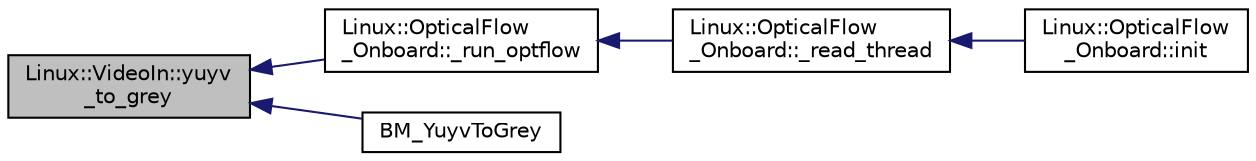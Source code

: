 digraph "Linux::VideoIn::yuyv_to_grey"
{
 // INTERACTIVE_SVG=YES
  edge [fontname="Helvetica",fontsize="10",labelfontname="Helvetica",labelfontsize="10"];
  node [fontname="Helvetica",fontsize="10",shape=record];
  rankdir="LR";
  Node1 [label="Linux::VideoIn::yuyv\l_to_grey",height=0.2,width=0.4,color="black", fillcolor="grey75", style="filled", fontcolor="black"];
  Node1 -> Node2 [dir="back",color="midnightblue",fontsize="10",style="solid",fontname="Helvetica"];
  Node2 [label="Linux::OpticalFlow\l_Onboard::_run_optflow",height=0.2,width=0.4,color="black", fillcolor="white", style="filled",URL="$classLinux_1_1OpticalFlow__Onboard.html#aff46a025f23d664c1cdf67d3c7f3d49a"];
  Node2 -> Node3 [dir="back",color="midnightblue",fontsize="10",style="solid",fontname="Helvetica"];
  Node3 [label="Linux::OpticalFlow\l_Onboard::_read_thread",height=0.2,width=0.4,color="black", fillcolor="white", style="filled",URL="$classLinux_1_1OpticalFlow__Onboard.html#a2cf8901eba7c113402917f527aec8b0b"];
  Node3 -> Node4 [dir="back",color="midnightblue",fontsize="10",style="solid",fontname="Helvetica"];
  Node4 [label="Linux::OpticalFlow\l_Onboard::init",height=0.2,width=0.4,color="black", fillcolor="white", style="filled",URL="$classLinux_1_1OpticalFlow__Onboard.html#ab2fc6a6c90f95deb9f727348c2efdead"];
  Node1 -> Node5 [dir="back",color="midnightblue",fontsize="10",style="solid",fontname="Helvetica"];
  Node5 [label="BM_YuyvToGrey",height=0.2,width=0.4,color="black", fillcolor="white", style="filled",URL="$benchmark__videoin_8cpp.html#a63050ca5303ef2a3f1b7fa8fe3368c97"];
}
